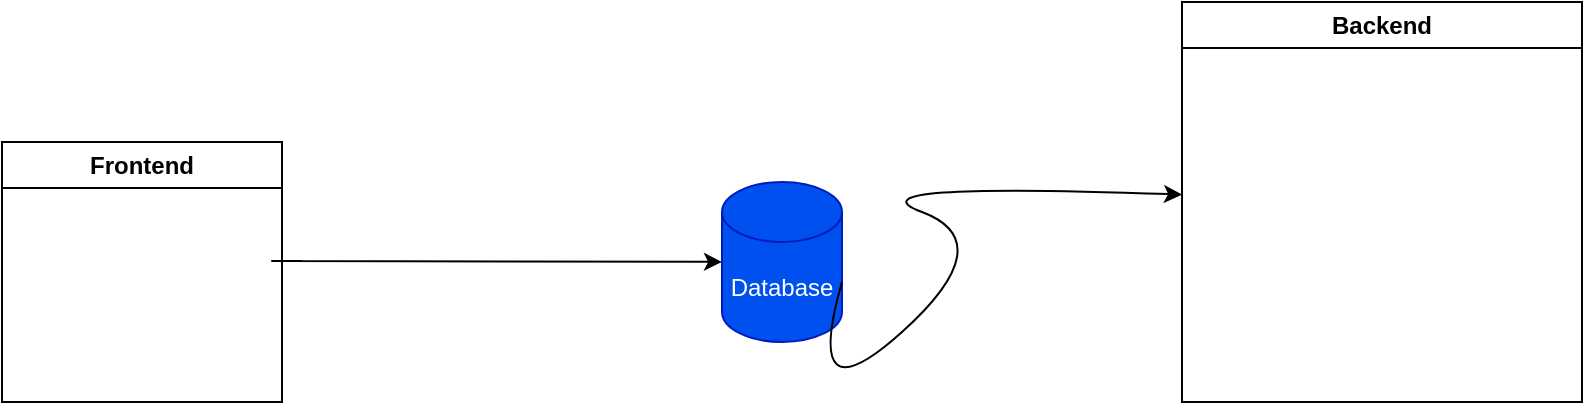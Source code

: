 <mxfile>
    <diagram id="89MTW7kyhzR2EV8BPw9v" name="Page-1">
        <mxGraphModel dx="832" dy="1561" grid="1" gridSize="10" guides="1" tooltips="1" connect="1" arrows="1" fold="1" page="1" pageScale="1" pageWidth="850" pageHeight="1100" math="0" shadow="0">
            <root>
                <mxCell id="0"/>
                <mxCell id="1" parent="0"/>
                <mxCell id="2" value="Database" style="shape=cylinder3;whiteSpace=wrap;html=1;boundedLbl=1;backgroundOutline=1;size=15;fillColor=#0050ef;fontColor=#ffffff;strokeColor=#001DBC;" vertex="1" parent="1">
                    <mxGeometry x="440" y="-320" width="60" height="80" as="geometry"/>
                </mxCell>
                <mxCell id="4" value="Frontend" style="swimlane;whiteSpace=wrap;html=1;" vertex="1" parent="1">
                    <mxGeometry x="80" y="-340" width="140" height="130" as="geometry"/>
                </mxCell>
                <mxCell id="6" value="" style="endArrow=classic;html=1;" edge="1" parent="1" target="2">
                    <mxGeometry width="50" height="50" relative="1" as="geometry">
                        <mxPoint x="230" y="-280.5" as="sourcePoint"/>
                        <mxPoint x="310" y="-280.5" as="targetPoint"/>
                        <Array as="points">
                            <mxPoint x="210" y="-280.5"/>
                        </Array>
                    </mxGeometry>
                </mxCell>
                <mxCell id="7" value="Backend" style="swimlane;whiteSpace=wrap;html=1;" vertex="1" parent="1">
                    <mxGeometry x="670" y="-410" width="200" height="200" as="geometry"/>
                </mxCell>
                <mxCell id="8" value="" style="curved=1;endArrow=classic;html=1;" edge="1" parent="1" target="7">
                    <mxGeometry width="50" height="50" relative="1" as="geometry">
                        <mxPoint x="500" y="-270" as="sourcePoint"/>
                        <mxPoint x="550" y="-320" as="targetPoint"/>
                        <Array as="points">
                            <mxPoint x="480" y="-200"/>
                            <mxPoint x="580" y="-290"/>
                            <mxPoint x="500" y="-320"/>
                        </Array>
                    </mxGeometry>
                </mxCell>
            </root>
        </mxGraphModel>
    </diagram>
</mxfile>